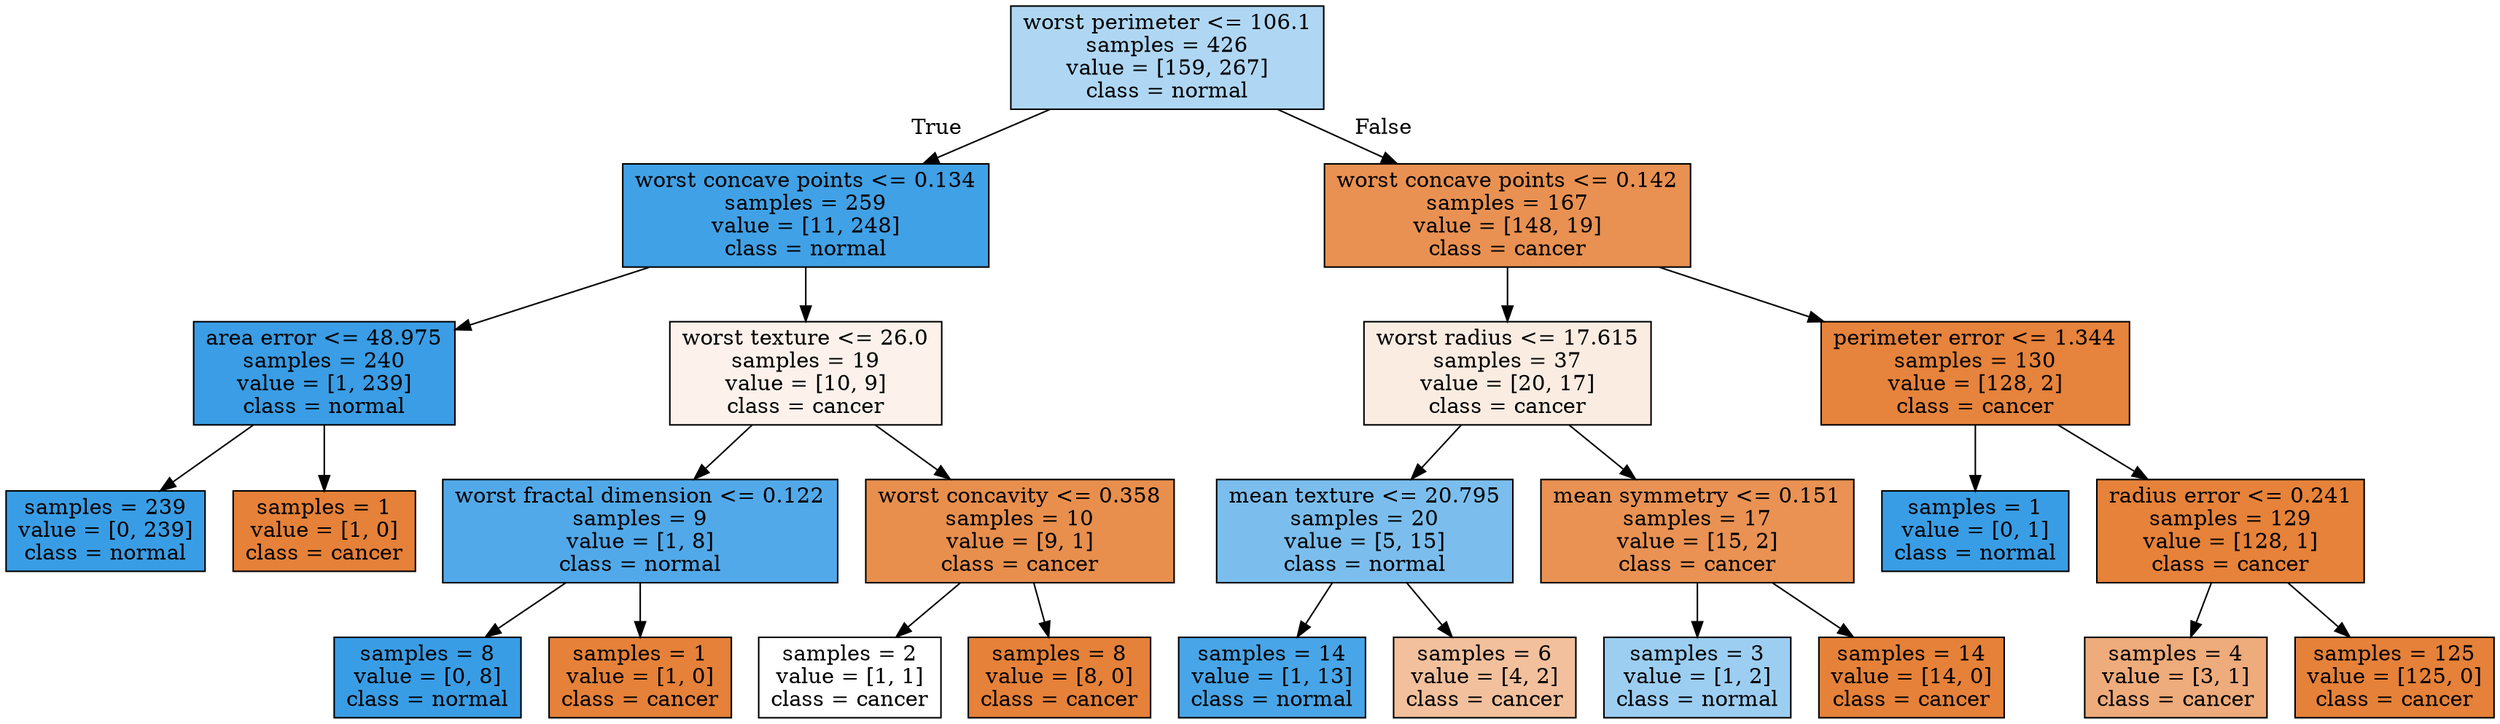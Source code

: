 digraph Tree {
node [shape=box, style="filled", color="black"] ;
0 [label="worst perimeter <= 106.1\nsamples = 426\nvalue = [159, 267]\nclass = normal", fillcolor="#399de567"] ;
1 [label="worst concave points <= 0.134\nsamples = 259\nvalue = [11, 248]\nclass = normal", fillcolor="#399de5f4"] ;
0 -> 1 [labeldistance=2.5, labelangle=45, headlabel="True"] ;
2 [label="area error <= 48.975\nsamples = 240\nvalue = [1, 239]\nclass = normal", fillcolor="#399de5fe"] ;
1 -> 2 ;
3 [label="samples = 239\nvalue = [0, 239]\nclass = normal", fillcolor="#399de5ff"] ;
2 -> 3 ;
4 [label="samples = 1\nvalue = [1, 0]\nclass = cancer", fillcolor="#e58139ff"] ;
2 -> 4 ;
5 [label="worst texture <= 26.0\nsamples = 19\nvalue = [10, 9]\nclass = cancer", fillcolor="#e5813919"] ;
1 -> 5 ;
6 [label="worst fractal dimension <= 0.122\nsamples = 9\nvalue = [1, 8]\nclass = normal", fillcolor="#399de5df"] ;
5 -> 6 ;
7 [label="samples = 8\nvalue = [0, 8]\nclass = normal", fillcolor="#399de5ff"] ;
6 -> 7 ;
8 [label="samples = 1\nvalue = [1, 0]\nclass = cancer", fillcolor="#e58139ff"] ;
6 -> 8 ;
9 [label="worst concavity <= 0.358\nsamples = 10\nvalue = [9, 1]\nclass = cancer", fillcolor="#e58139e3"] ;
5 -> 9 ;
10 [label="samples = 2\nvalue = [1, 1]\nclass = cancer", fillcolor="#e5813900"] ;
9 -> 10 ;
11 [label="samples = 8\nvalue = [8, 0]\nclass = cancer", fillcolor="#e58139ff"] ;
9 -> 11 ;
12 [label="worst concave points <= 0.142\nsamples = 167\nvalue = [148, 19]\nclass = cancer", fillcolor="#e58139de"] ;
0 -> 12 [labeldistance=2.5, labelangle=-45, headlabel="False"] ;
13 [label="worst radius <= 17.615\nsamples = 37\nvalue = [20, 17]\nclass = cancer", fillcolor="#e5813926"] ;
12 -> 13 ;
14 [label="mean texture <= 20.795\nsamples = 20\nvalue = [5, 15]\nclass = normal", fillcolor="#399de5aa"] ;
13 -> 14 ;
15 [label="samples = 14\nvalue = [1, 13]\nclass = normal", fillcolor="#399de5eb"] ;
14 -> 15 ;
16 [label="samples = 6\nvalue = [4, 2]\nclass = cancer", fillcolor="#e581397f"] ;
14 -> 16 ;
17 [label="mean symmetry <= 0.151\nsamples = 17\nvalue = [15, 2]\nclass = cancer", fillcolor="#e58139dd"] ;
13 -> 17 ;
18 [label="samples = 3\nvalue = [1, 2]\nclass = normal", fillcolor="#399de57f"] ;
17 -> 18 ;
19 [label="samples = 14\nvalue = [14, 0]\nclass = cancer", fillcolor="#e58139ff"] ;
17 -> 19 ;
20 [label="perimeter error <= 1.344\nsamples = 130\nvalue = [128, 2]\nclass = cancer", fillcolor="#e58139fb"] ;
12 -> 20 ;
21 [label="samples = 1\nvalue = [0, 1]\nclass = normal", fillcolor="#399de5ff"] ;
20 -> 21 ;
22 [label="radius error <= 0.241\nsamples = 129\nvalue = [128, 1]\nclass = cancer", fillcolor="#e58139fd"] ;
20 -> 22 ;
23 [label="samples = 4\nvalue = [3, 1]\nclass = cancer", fillcolor="#e58139aa"] ;
22 -> 23 ;
24 [label="samples = 125\nvalue = [125, 0]\nclass = cancer", fillcolor="#e58139ff"] ;
22 -> 24 ;
}